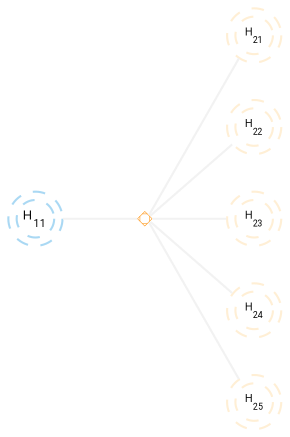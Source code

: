 digraph neural_network {
    bgcolor="transparent"
    rankdir=LR;
    node [shape=circle color=gray95 fontname="Roboto Condensed"];

    hidden1 [label=<H<sub>11</sub>> fixedsize=True fontsize =6 width = .25 color = "#56B4E980" shape=doublecircle style=dashed penwidth=1];

    // subgraph cluster_activation {
    //     color=transparent;
    //     rank = same;
        activation1 [label="" fixedsize=True fontsize =6 width=.1 height=.1 color = "darkorange" penwidth=.25 fillcolor="white" shape=Mdiamond];
        // activation2 [label="" fixedsize=True fontsize =6 width=.1 height=.1 color = "darkorange" penwidth=.25 fillcolor="white" shape=Mdiamond];
        // activation3 [label="" fixedsize=True fontsize =6 width=.1 height=.1 color = "darkorange" penwidth=.25 fillcolor="white" shape=Mdiamond];
        // activation4 [label="" fixedsize=True fontsize =6 width=.1 height=.1 color = "darkorange" penwidth=.25 fillcolor="white" shape=Mdiamond];
        // activation5 [label="" fixedsize=True fontsize =6 width=.1 height=.1 color = "darkorange" penwidth=.25 fillcolor="white" shape=Mdiamond];
    // }

    hidden1 -> activation1 [label = "" weight=10 arrowhead="none" minlen=1 color=gray95 penwidth=1];
    // hidden1 -> activation2 [label = "" weight=10 arrowhead="none" minlen=1 color=gray95 penwidth=1];
    // hidden1 -> activation3 [label = "" weight=10 arrowhead="none" minlen=1 color=gray95 penwidth=1]; 
    // hidden1 -> activation4 [label = "" weight=10 arrowhead="none" minlen=1 color=gray95 penwidth=1]; 
    // hidden1 -> activation5 [label = "" weight=10 arrowhead="none" minlen=1 color=gray95 penwidth=1]; 

 
    // subgraph cluster_end {
    //     color=transparent;
    //     rank = same;
    //     trans1, trans2, trans3, trans4, trans5 [label="" color = "transparent"];
    // // }

    //     activation1 -> trans1 [weight=1 arrowhead="none" label = ""  minlen=1 color=gray95 penwidth=1];
    //     activation2 -> trans2 [weight=1 arrowhead="none" label = ""  minlen=1 color=gray95 penwidth=1];
    //     activation3 -> trans3 [weight=1 arrowhead="none" label = ""  minlen=1 color=gray95 penwidth=1];
    //     activation4 -> trans4 [weight=1 arrowhead="none" label = ""  minlen=1 color=gray95 penwidth=1];
    //     activation5 -> trans5 [weight=1 arrowhead="none" label = ""  minlen=1 color=gray95 penwidth=1];        

    H21[label=<H<sub>21</sub>> fixedsize=True fontsize =5 width = .25 color = "papayawhip" shape=doublecircle style=dashed penwidth=1];
    H22[label=<H<sub>22</sub>> fixedsize=True fontsize =5 width = .25 color = "papayawhip" shape=doublecircle style=dashed penwidth=1];
    H23[label=<H<sub>23</sub>> fixedsize=True fontsize =5 width = .25 color = "papayawhip" shape=doublecircle style=dashed penwidth=1];
    H24[label=<H<sub>24</sub>> fixedsize=True fontsize =5 width = .25 color = "papayawhip" shape=doublecircle style=dashed penwidth=1];
    H25[label=<H<sub>25</sub>> fixedsize=True fontsize =5 width = .25 color = "papayawhip" shape=doublecircle style=dashed penwidth=1];

    activation1 -> H21  [label = "" weight=10 arrowhead="none" minlen=1 color=gray95 penwidth=1];
    activation1 -> H22  [label = "" weight=10 arrowhead="none" minlen=1 color=gray95 penwidth=1];
    activation1 -> H23  [label = "" weight=10 arrowhead="none" minlen=1 color=gray95 penwidth=1]; 
    activation1 -> H24  [label = "" weight=10 arrowhead="none" minlen=1 color=gray95 penwidth=1]; 
    activation1 -> H25  [label = "" weight=10 arrowhead="none" minlen=1 color=gray95 penwidth=1]; 
}